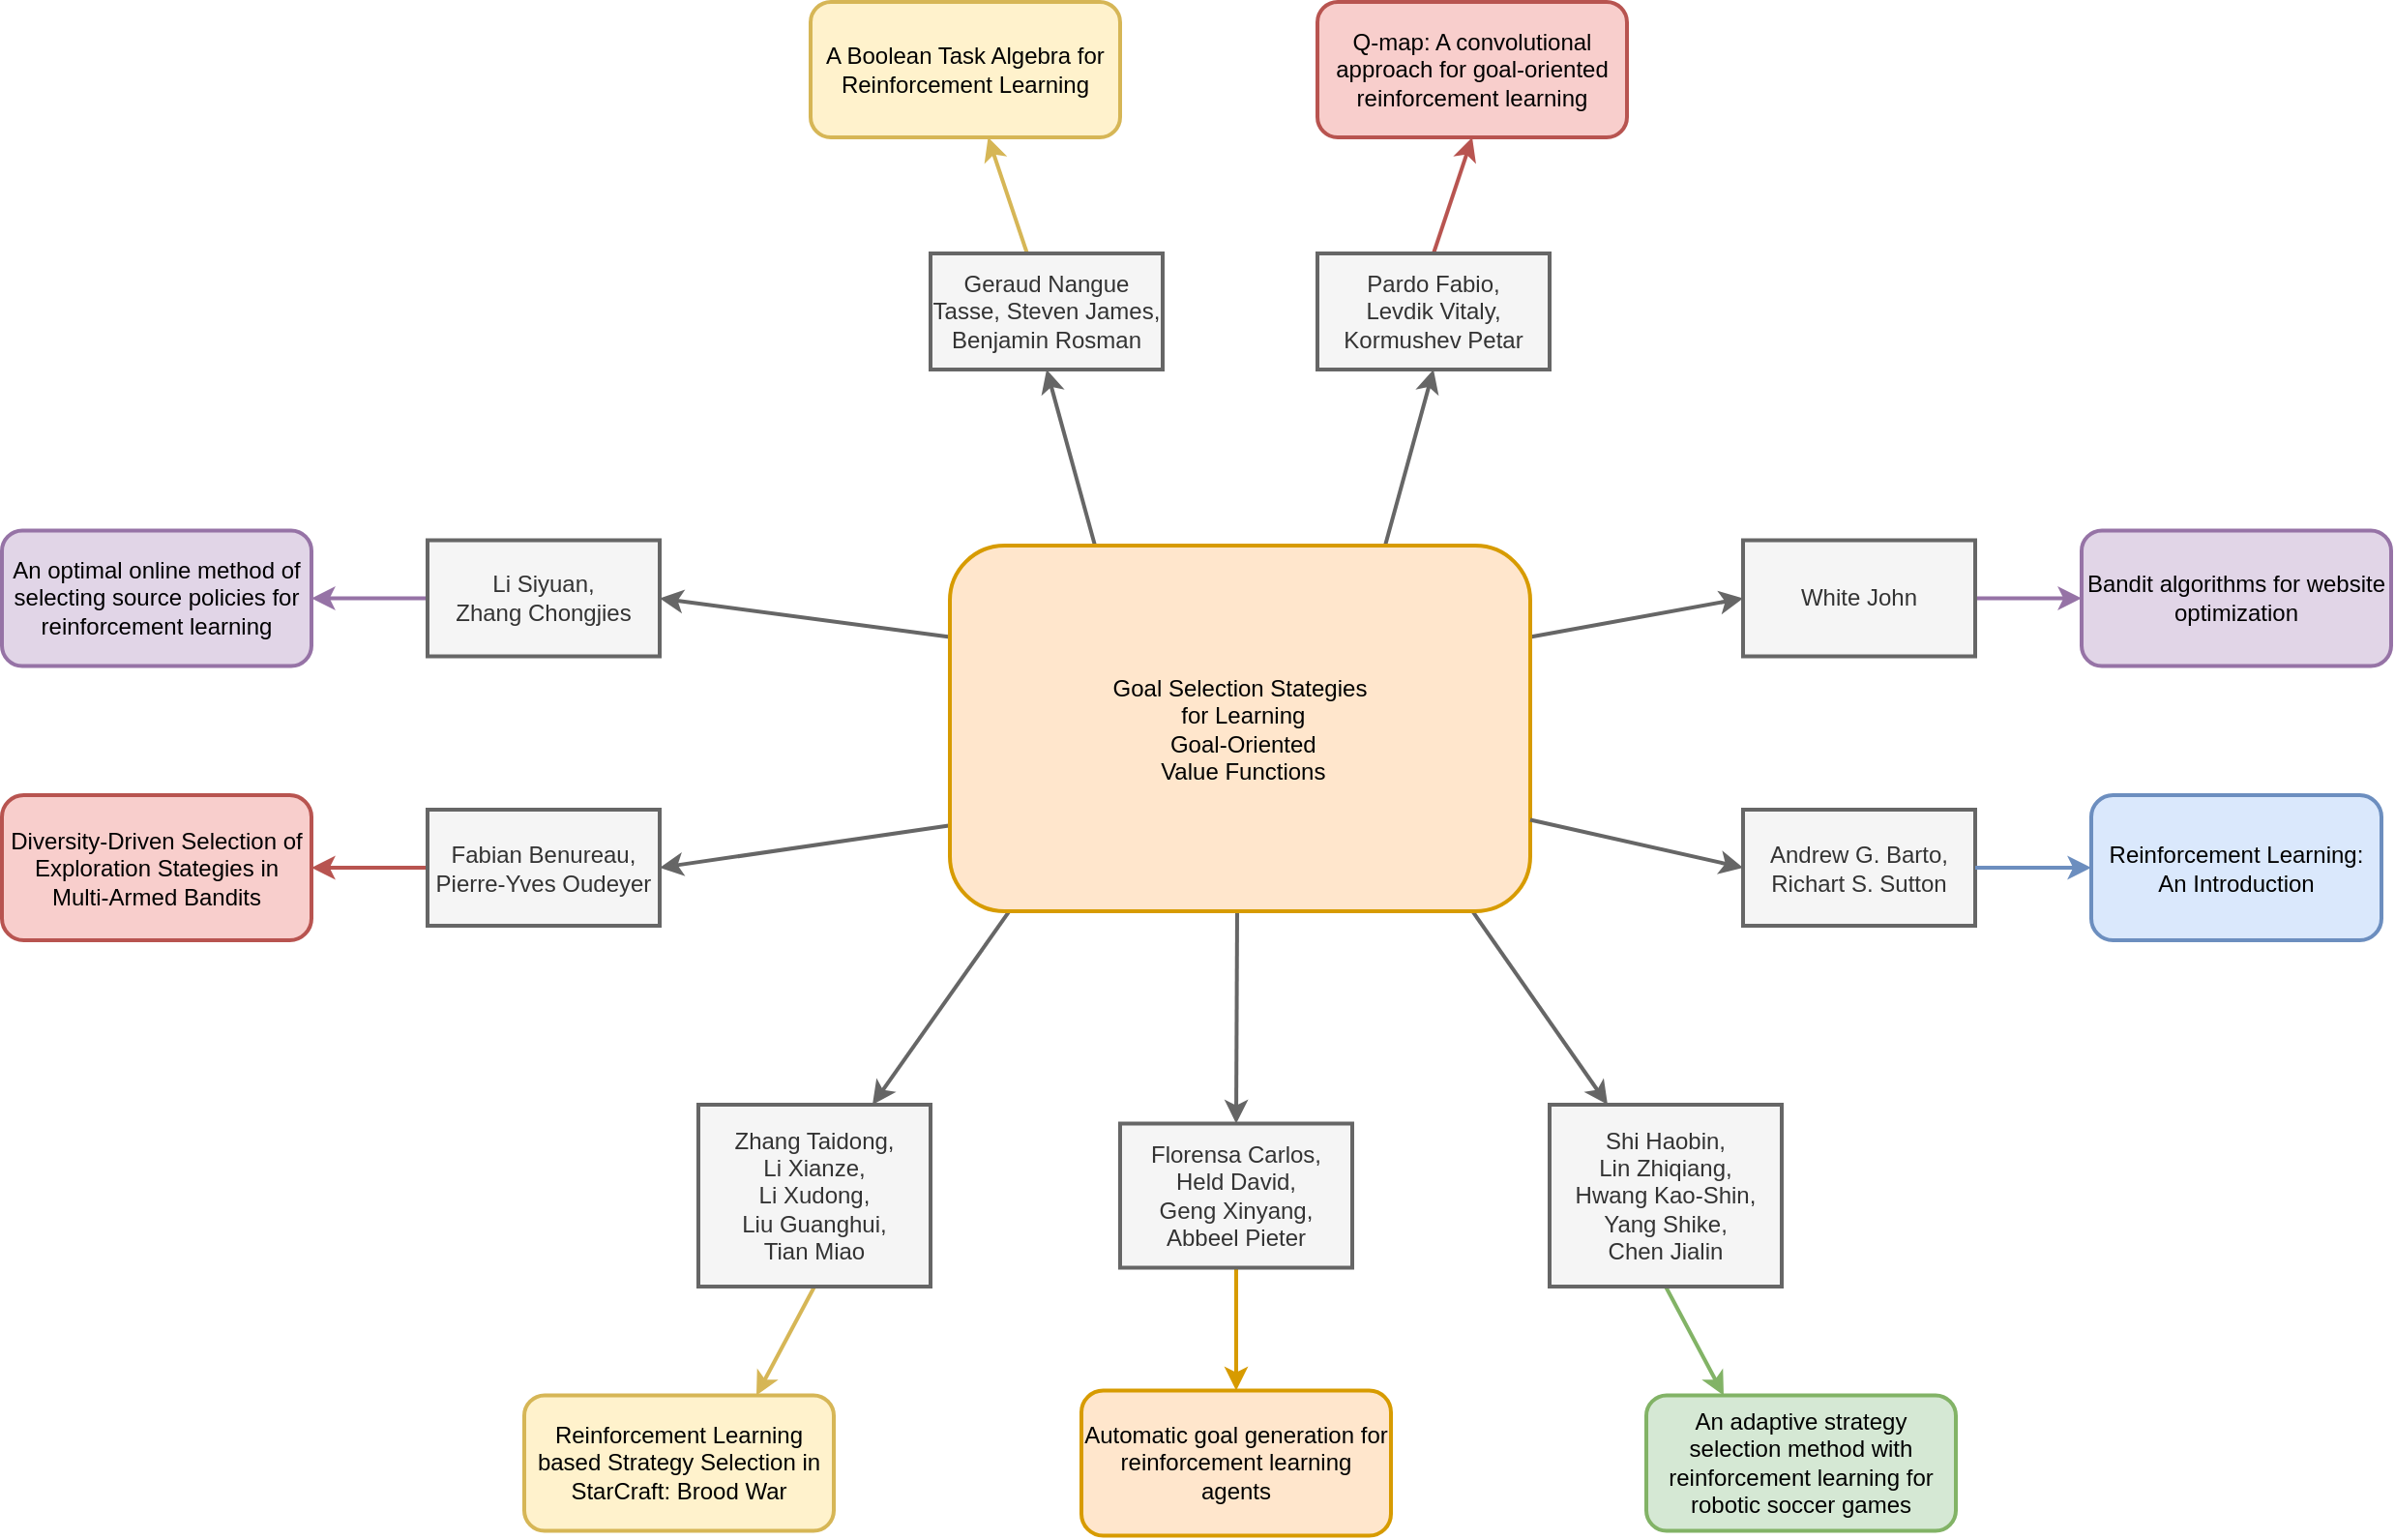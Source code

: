 <mxfile version="17.4.5" type="github">
  <diagram id="gegKqHMbfT2rmoEbzS7s" name="Page-1">
    <mxGraphModel dx="1964" dy="1105" grid="1" gridSize="10" guides="1" tooltips="1" connect="1" arrows="1" fold="1" page="1" pageScale="1" pageWidth="2336" pageHeight="1654" math="0" shadow="0">
      <root>
        <mxCell id="0" />
        <mxCell id="1" parent="0" />
        <mxCell id="NWF1bqreJKSRWvrPB8wl-7" style="edgeStyle=none;rounded=0;orthogonalLoop=1;jettySize=auto;html=1;exitX=0.25;exitY=0;exitDx=0;exitDy=0;entryX=0.5;entryY=1;entryDx=0;entryDy=0;strokeWidth=2;fillColor=#f5f5f5;strokeColor=#666666;" edge="1" parent="1" source="NWF1bqreJKSRWvrPB8wl-2" target="NWF1bqreJKSRWvrPB8wl-5">
          <mxGeometry relative="1" as="geometry" />
        </mxCell>
        <mxCell id="NWF1bqreJKSRWvrPB8wl-16" value="" style="rounded=0;orthogonalLoop=1;jettySize=auto;html=1;endArrow=classic;endFill=1;strokeWidth=2;fillColor=#f5f5f5;strokeColor=#666666;exitX=-0.002;exitY=0.766;exitDx=0;exitDy=0;entryX=1;entryY=0.5;entryDx=0;entryDy=0;exitPerimeter=0;" edge="1" parent="1" source="NWF1bqreJKSRWvrPB8wl-2" target="NWF1bqreJKSRWvrPB8wl-15">
          <mxGeometry relative="1" as="geometry" />
        </mxCell>
        <mxCell id="NWF1bqreJKSRWvrPB8wl-40" style="rounded=0;orthogonalLoop=1;jettySize=auto;html=1;exitX=0.495;exitY=0.999;exitDx=0;exitDy=0;entryX=0.5;entryY=0;entryDx=0;entryDy=0;endArrow=classic;endFill=1;strokeWidth=2;fillColor=#f5f5f5;strokeColor=#666666;exitPerimeter=0;" edge="1" parent="1" source="NWF1bqreJKSRWvrPB8wl-2" target="NWF1bqreJKSRWvrPB8wl-36">
          <mxGeometry relative="1" as="geometry" />
        </mxCell>
        <mxCell id="NWF1bqreJKSRWvrPB8wl-48" style="rounded=0;orthogonalLoop=1;jettySize=auto;html=1;exitX=0;exitY=0.25;exitDx=0;exitDy=0;entryX=1;entryY=0.5;entryDx=0;entryDy=0;endArrow=classic;endFill=1;strokeWidth=2;fillColor=#f5f5f5;strokeColor=#666666;" edge="1" parent="1" source="NWF1bqreJKSRWvrPB8wl-2" target="NWF1bqreJKSRWvrPB8wl-46">
          <mxGeometry relative="1" as="geometry" />
        </mxCell>
        <mxCell id="NWF1bqreJKSRWvrPB8wl-52" style="edgeStyle=none;rounded=0;orthogonalLoop=1;jettySize=auto;html=1;exitX=1;exitY=0.25;exitDx=0;exitDy=0;entryX=0;entryY=0.5;entryDx=0;entryDy=0;endArrow=classic;endFill=1;strokeWidth=2;fillColor=#f5f5f5;strokeColor=#666666;" edge="1" parent="1" source="NWF1bqreJKSRWvrPB8wl-2" target="NWF1bqreJKSRWvrPB8wl-50">
          <mxGeometry relative="1" as="geometry" />
        </mxCell>
        <mxCell id="NWF1bqreJKSRWvrPB8wl-56" style="edgeStyle=none;rounded=0;orthogonalLoop=1;jettySize=auto;html=1;exitX=0.901;exitY=1.001;exitDx=0;exitDy=0;endArrow=classic;endFill=1;strokeWidth=2;entryX=0.25;entryY=0;entryDx=0;entryDy=0;fillColor=#f5f5f5;strokeColor=#666666;exitPerimeter=0;" edge="1" parent="1" source="NWF1bqreJKSRWvrPB8wl-2" target="NWF1bqreJKSRWvrPB8wl-54">
          <mxGeometry relative="1" as="geometry">
            <mxPoint x="1420" y="923" as="targetPoint" />
          </mxGeometry>
        </mxCell>
        <mxCell id="NWF1bqreJKSRWvrPB8wl-62" style="edgeStyle=none;rounded=0;orthogonalLoop=1;jettySize=auto;html=1;exitX=0.75;exitY=0;exitDx=0;exitDy=0;entryX=0.5;entryY=1;entryDx=0;entryDy=0;endArrow=classic;endFill=1;strokeWidth=2;fillColor=#f5f5f5;strokeColor=#666666;" edge="1" parent="1" source="NWF1bqreJKSRWvrPB8wl-2" target="NWF1bqreJKSRWvrPB8wl-60">
          <mxGeometry relative="1" as="geometry" />
        </mxCell>
        <mxCell id="NWF1bqreJKSRWvrPB8wl-66" style="edgeStyle=none;rounded=0;orthogonalLoop=1;jettySize=auto;html=1;exitX=0.101;exitY=1.003;exitDx=0;exitDy=0;entryX=0.75;entryY=0;entryDx=0;entryDy=0;endArrow=classic;endFill=1;strokeWidth=2;exitPerimeter=0;fillColor=#f5f5f5;strokeColor=#666666;" edge="1" parent="1" source="NWF1bqreJKSRWvrPB8wl-2" target="NWF1bqreJKSRWvrPB8wl-64">
          <mxGeometry relative="1" as="geometry" />
        </mxCell>
        <mxCell id="NWF1bqreJKSRWvrPB8wl-2" value="Goal Selection Stategies&lt;br&gt;&amp;nbsp;for Learning&lt;br&gt;&amp;nbsp;Goal-Oriented&lt;br&gt;&amp;nbsp;Value Functions" style="rounded=1;whiteSpace=wrap;html=1;fillColor=#ffe6cc;strokeColor=#d79b00;strokeWidth=2;" vertex="1" parent="1">
          <mxGeometry x="1020" y="761" width="300" height="189" as="geometry" />
        </mxCell>
        <mxCell id="NWF1bqreJKSRWvrPB8wl-10" value="" style="edgeStyle=none;rounded=0;orthogonalLoop=1;jettySize=auto;html=1;strokeWidth=2;fillColor=#fff2cc;strokeColor=#d6b656;" edge="1" parent="1" source="NWF1bqreJKSRWvrPB8wl-5" target="NWF1bqreJKSRWvrPB8wl-9">
          <mxGeometry relative="1" as="geometry" />
        </mxCell>
        <mxCell id="NWF1bqreJKSRWvrPB8wl-5" value="Geraud Nangue Tasse, Steven James,&lt;br&gt;Benjamin Rosman" style="rounded=0;whiteSpace=wrap;html=1;fillColor=#f5f5f5;strokeColor=#666666;strokeWidth=2;fontColor=#333333;" vertex="1" parent="1">
          <mxGeometry x="1010" y="610" width="120" height="60" as="geometry" />
        </mxCell>
        <mxCell id="NWF1bqreJKSRWvrPB8wl-9" value="A Boolean Task Algebra for Reinforcement Learning" style="rounded=1;whiteSpace=wrap;html=1;fillColor=#fff2cc;strokeColor=#d6b656;strokeWidth=2;" vertex="1" parent="1">
          <mxGeometry x="948" y="480" width="160" height="70" as="geometry" />
        </mxCell>
        <mxCell id="NWF1bqreJKSRWvrPB8wl-26" style="edgeStyle=orthogonalEdgeStyle;rounded=0;orthogonalLoop=1;jettySize=auto;html=1;exitX=0;exitY=0.5;exitDx=0;exitDy=0;entryX=1;entryY=0.5;entryDx=0;entryDy=0;endArrow=classic;endFill=1;strokeWidth=2;fillColor=#f8cecc;strokeColor=#b85450;" edge="1" parent="1" source="NWF1bqreJKSRWvrPB8wl-15" target="NWF1bqreJKSRWvrPB8wl-19">
          <mxGeometry relative="1" as="geometry" />
        </mxCell>
        <mxCell id="NWF1bqreJKSRWvrPB8wl-15" value="Fabian Benureau,&lt;br&gt;Pierre-Yves Oudeyer" style="whiteSpace=wrap;html=1;fillColor=#f5f5f5;strokeColor=#666666;rounded=0;strokeWidth=2;fontColor=#333333;" vertex="1" parent="1">
          <mxGeometry x="750" y="897.5" width="120" height="60" as="geometry" />
        </mxCell>
        <mxCell id="NWF1bqreJKSRWvrPB8wl-19" value="Diversity-Driven Selection of Exploration Stategies in Multi-Armed Bandits" style="whiteSpace=wrap;html=1;fillColor=#f8cecc;strokeColor=#b85450;rounded=1;strokeWidth=2;" vertex="1" parent="1">
          <mxGeometry x="530" y="890" width="160" height="75" as="geometry" />
        </mxCell>
        <mxCell id="NWF1bqreJKSRWvrPB8wl-30" style="edgeStyle=none;rounded=0;orthogonalLoop=1;jettySize=auto;html=1;endArrow=classic;endFill=1;strokeWidth=2;entryX=0;entryY=0.5;entryDx=0;entryDy=0;fillColor=#f5f5f5;strokeColor=#666666;exitX=1;exitY=0.75;exitDx=0;exitDy=0;" edge="1" parent="1" target="NWF1bqreJKSRWvrPB8wl-31" source="NWF1bqreJKSRWvrPB8wl-2">
          <mxGeometry relative="1" as="geometry">
            <mxPoint x="1253" y="980" as="targetPoint" />
            <mxPoint x="1253" y="840" as="sourcePoint" />
            <Array as="points" />
          </mxGeometry>
        </mxCell>
        <mxCell id="NWF1bqreJKSRWvrPB8wl-31" value="Andrew G. Barto,&lt;br&gt;Richart S. Sutton" style="whiteSpace=wrap;html=1;rounded=0;strokeWidth=2;fillColor=#f5f5f5;fontColor=#333333;strokeColor=#666666;" vertex="1" parent="1">
          <mxGeometry x="1430" y="897.5" width="120" height="60" as="geometry" />
        </mxCell>
        <mxCell id="NWF1bqreJKSRWvrPB8wl-32" style="edgeStyle=orthogonalEdgeStyle;rounded=0;orthogonalLoop=1;jettySize=auto;html=1;exitX=1;exitY=0.5;exitDx=0;exitDy=0;entryX=0;entryY=0.5;entryDx=0;entryDy=0;endArrow=classic;endFill=1;strokeWidth=2;fillColor=#dae8fc;strokeColor=#6c8ebf;" edge="1" parent="1" target="NWF1bqreJKSRWvrPB8wl-34" source="NWF1bqreJKSRWvrPB8wl-31">
          <mxGeometry relative="1" as="geometry">
            <mxPoint x="1800" y="890.5" as="sourcePoint" />
          </mxGeometry>
        </mxCell>
        <mxCell id="NWF1bqreJKSRWvrPB8wl-34" value="Reinforcement Learning: An Introduction" style="whiteSpace=wrap;html=1;fillColor=#dae8fc;strokeColor=#6c8ebf;rounded=1;strokeWidth=2;" vertex="1" parent="1">
          <mxGeometry x="1610" y="890" width="150" height="75" as="geometry" />
        </mxCell>
        <mxCell id="NWF1bqreJKSRWvrPB8wl-35" style="edgeStyle=orthogonalEdgeStyle;rounded=0;orthogonalLoop=1;jettySize=auto;html=1;exitX=0.5;exitY=1;exitDx=0;exitDy=0;entryX=0.5;entryY=0;entryDx=0;entryDy=0;endArrow=classic;endFill=1;strokeWidth=2;fillColor=#ffe6cc;strokeColor=#d79b00;" edge="1" parent="1" source="NWF1bqreJKSRWvrPB8wl-36" target="NWF1bqreJKSRWvrPB8wl-39">
          <mxGeometry relative="1" as="geometry" />
        </mxCell>
        <mxCell id="NWF1bqreJKSRWvrPB8wl-36" value="Florensa Carlos,&lt;br&gt;Held David,&lt;br&gt;Geng Xinyang,&lt;br&gt;Abbeel Pieter" style="whiteSpace=wrap;html=1;fillColor=#f5f5f5;strokeColor=#666666;rounded=0;strokeWidth=2;fontColor=#333333;" vertex="1" parent="1">
          <mxGeometry x="1108" y="1059.75" width="120" height="74.5" as="geometry" />
        </mxCell>
        <mxCell id="NWF1bqreJKSRWvrPB8wl-39" value="Automatic goal generation for reinforcement learning agents" style="whiteSpace=wrap;html=1;fillColor=#ffe6cc;strokeColor=#d79b00;rounded=1;strokeWidth=2;" vertex="1" parent="1">
          <mxGeometry x="1088" y="1197.75" width="160" height="75" as="geometry" />
        </mxCell>
        <mxCell id="NWF1bqreJKSRWvrPB8wl-45" value="" style="edgeStyle=none;rounded=0;orthogonalLoop=1;jettySize=auto;html=1;strokeWidth=2;fillColor=#e1d5e7;strokeColor=#9673a6;exitX=0;exitY=0.5;exitDx=0;exitDy=0;entryX=1;entryY=0.5;entryDx=0;entryDy=0;" edge="1" parent="1" source="NWF1bqreJKSRWvrPB8wl-46" target="NWF1bqreJKSRWvrPB8wl-47">
          <mxGeometry relative="1" as="geometry" />
        </mxCell>
        <mxCell id="NWF1bqreJKSRWvrPB8wl-46" value="Li Siyuan,&lt;br&gt;Zhang Chongjies" style="rounded=0;whiteSpace=wrap;html=1;fillColor=#f5f5f5;strokeColor=#666666;strokeWidth=2;fontColor=#333333;" vertex="1" parent="1">
          <mxGeometry x="750" y="758.25" width="120" height="60" as="geometry" />
        </mxCell>
        <mxCell id="NWF1bqreJKSRWvrPB8wl-47" value="An optimal online method of selecting source policies for reinforcement learning" style="rounded=1;whiteSpace=wrap;html=1;fillColor=#e1d5e7;strokeColor=#9673a6;strokeWidth=2;" vertex="1" parent="1">
          <mxGeometry x="530" y="753.25" width="160" height="70" as="geometry" />
        </mxCell>
        <mxCell id="NWF1bqreJKSRWvrPB8wl-49" value="" style="edgeStyle=none;rounded=0;orthogonalLoop=1;jettySize=auto;html=1;strokeWidth=2;fillColor=#e1d5e7;strokeColor=#9673a6;exitX=1;exitY=0.5;exitDx=0;exitDy=0;entryX=0;entryY=0.5;entryDx=0;entryDy=0;" edge="1" parent="1" source="NWF1bqreJKSRWvrPB8wl-50" target="NWF1bqreJKSRWvrPB8wl-51">
          <mxGeometry relative="1" as="geometry" />
        </mxCell>
        <mxCell id="NWF1bqreJKSRWvrPB8wl-50" value="White John" style="rounded=0;whiteSpace=wrap;html=1;fillColor=#f5f5f5;strokeColor=#666666;strokeWidth=2;fontColor=#333333;" vertex="1" parent="1">
          <mxGeometry x="1430" y="758.25" width="120" height="60" as="geometry" />
        </mxCell>
        <mxCell id="NWF1bqreJKSRWvrPB8wl-51" value="Bandit algorithms for website optimization" style="rounded=1;whiteSpace=wrap;html=1;fillColor=#e1d5e7;strokeColor=#9673a6;strokeWidth=2;" vertex="1" parent="1">
          <mxGeometry x="1605" y="753.25" width="160" height="70" as="geometry" />
        </mxCell>
        <mxCell id="NWF1bqreJKSRWvrPB8wl-53" value="" style="edgeStyle=none;rounded=0;orthogonalLoop=1;jettySize=auto;html=1;strokeWidth=2;fillColor=#d5e8d4;strokeColor=#82b366;exitX=0.5;exitY=1;exitDx=0;exitDy=0;entryX=0.25;entryY=0;entryDx=0;entryDy=0;" edge="1" parent="1" source="NWF1bqreJKSRWvrPB8wl-54" target="NWF1bqreJKSRWvrPB8wl-55">
          <mxGeometry relative="1" as="geometry" />
        </mxCell>
        <mxCell id="NWF1bqreJKSRWvrPB8wl-54" value="Shi Haobin,&lt;br&gt;Lin Zhiqiang,&lt;br&gt;Hwang Kao-Shin,&lt;br&gt;Yang Shike,&lt;br&gt;Chen Jialin" style="rounded=0;whiteSpace=wrap;html=1;fillColor=#f5f5f5;strokeColor=#666666;strokeWidth=2;fontColor=#333333;" vertex="1" parent="1">
          <mxGeometry x="1330" y="1050" width="120" height="94" as="geometry" />
        </mxCell>
        <mxCell id="NWF1bqreJKSRWvrPB8wl-55" value="An adaptive strategy selection method with reinforcement learning for robotic soccer games" style="rounded=1;whiteSpace=wrap;html=1;fillColor=#d5e8d4;strokeColor=#82b366;strokeWidth=2;" vertex="1" parent="1">
          <mxGeometry x="1380" y="1200.25" width="160" height="70" as="geometry" />
        </mxCell>
        <mxCell id="NWF1bqreJKSRWvrPB8wl-59" value="" style="edgeStyle=none;rounded=0;orthogonalLoop=1;jettySize=auto;html=1;strokeWidth=2;fillColor=#f8cecc;strokeColor=#b85450;exitX=0.5;exitY=0;exitDx=0;exitDy=0;entryX=0.5;entryY=1;entryDx=0;entryDy=0;" edge="1" parent="1" source="NWF1bqreJKSRWvrPB8wl-60" target="NWF1bqreJKSRWvrPB8wl-61">
          <mxGeometry relative="1" as="geometry" />
        </mxCell>
        <mxCell id="NWF1bqreJKSRWvrPB8wl-60" value="Pardo Fabio,&lt;br&gt;Levdik Vitaly,&lt;br&gt;Kormushev Petar" style="rounded=0;whiteSpace=wrap;html=1;fillColor=#f5f5f5;strokeColor=#666666;strokeWidth=2;fontColor=#333333;" vertex="1" parent="1">
          <mxGeometry x="1210" y="610" width="120" height="60" as="geometry" />
        </mxCell>
        <mxCell id="NWF1bqreJKSRWvrPB8wl-61" value="Q-map: A convolutional approach for goal-oriented reinforcement learning" style="rounded=1;whiteSpace=wrap;html=1;fillColor=#f8cecc;strokeColor=#b85450;strokeWidth=2;" vertex="1" parent="1">
          <mxGeometry x="1210" y="480" width="160" height="70" as="geometry" />
        </mxCell>
        <mxCell id="NWF1bqreJKSRWvrPB8wl-63" value="" style="edgeStyle=none;rounded=0;orthogonalLoop=1;jettySize=auto;html=1;strokeWidth=2;fillColor=#fff2cc;strokeColor=#d6b656;exitX=0.5;exitY=1;exitDx=0;exitDy=0;entryX=0.75;entryY=0;entryDx=0;entryDy=0;" edge="1" parent="1" source="NWF1bqreJKSRWvrPB8wl-64" target="NWF1bqreJKSRWvrPB8wl-65">
          <mxGeometry relative="1" as="geometry">
            <mxPoint x="880" y="1200" as="targetPoint" />
          </mxGeometry>
        </mxCell>
        <mxCell id="NWF1bqreJKSRWvrPB8wl-64" value="Zhang Taidong,&lt;br&gt;Li Xianze,&lt;br&gt;Li Xudong,&lt;br&gt;Liu Guanghui,&lt;br&gt;Tian Miao" style="rounded=0;whiteSpace=wrap;html=1;fillColor=#f5f5f5;strokeColor=#666666;strokeWidth=2;fontColor=#333333;" vertex="1" parent="1">
          <mxGeometry x="890" y="1050" width="120" height="94" as="geometry" />
        </mxCell>
        <mxCell id="NWF1bqreJKSRWvrPB8wl-65" value="Reinforcement Learning based Strategy Selection in StarCraft: Brood War" style="rounded=1;whiteSpace=wrap;html=1;fillColor=#fff2cc;strokeColor=#d6b656;strokeWidth=2;" vertex="1" parent="1">
          <mxGeometry x="800" y="1200.25" width="160" height="70" as="geometry" />
        </mxCell>
      </root>
    </mxGraphModel>
  </diagram>
</mxfile>
